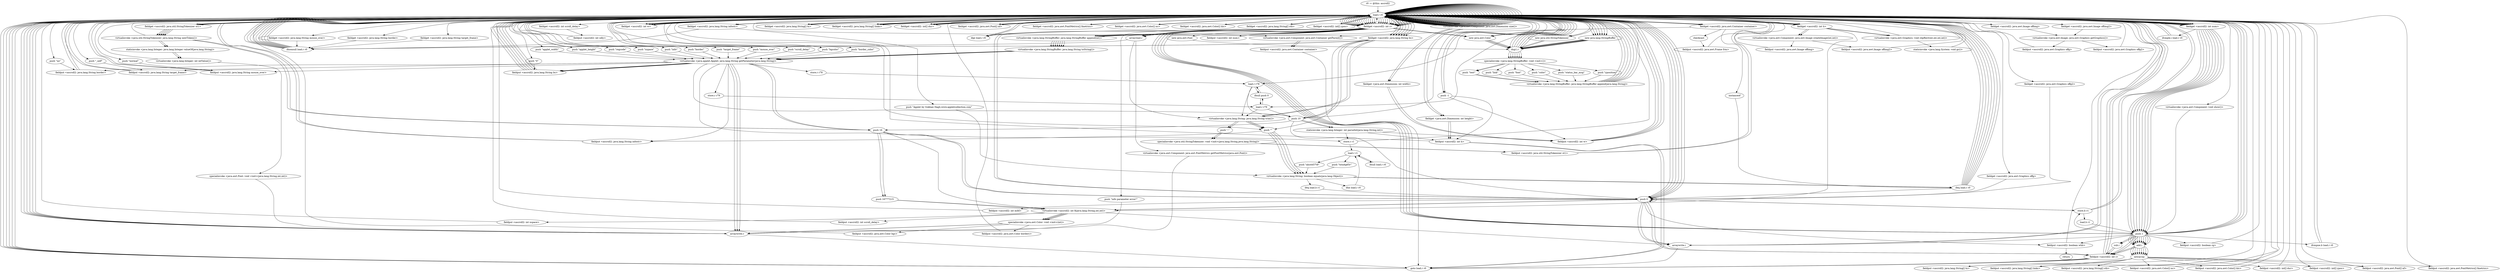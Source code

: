 digraph "" {
    "r0 := @this: ascroll2"
    "load.r r0"
    "r0 := @this: ascroll2"->"load.r r0";
    "push -1"
    "load.r r0"->"push -1";
    "fieldput <ascroll2: int w>"
    "push -1"->"fieldput <ascroll2: int w>";
    "fieldput <ascroll2: int w>"->"load.r r0";
    "load.r r0"->"push -1";
    "fieldput <ascroll2: int h>"
    "push -1"->"fieldput <ascroll2: int h>";
    "fieldput <ascroll2: int h>"->"load.r r0";
    "push 0"
    "load.r r0"->"push 0";
    "fieldput <ascroll2: boolean whb>"
    "push 0"->"fieldput <ascroll2: boolean whb>";
    "fieldput <ascroll2: boolean whb>"->"load.r r0";
    "load.r r0"->"push 0";
    "fieldput <ascroll2: int mdd>"
    "push 0"->"fieldput <ascroll2: int mdd>";
    "fieldput <ascroll2: int mdd>"->"load.r r0";
    "load.r r0"->"load.r r0";
    "push \"border\""
    "load.r r0"->"push \"border\"";
    "virtualinvoke <java.applet.Applet: java.lang.String getParameter(java.lang.String)>"
    "push \"border\""->"virtualinvoke <java.applet.Applet: java.lang.String getParameter(java.lang.String)>";
    "fieldput <ascroll2: java.lang.String border>"
    "virtualinvoke <java.applet.Applet: java.lang.String getParameter(java.lang.String)>"->"fieldput <ascroll2: java.lang.String border>";
    "fieldput <ascroll2: java.lang.String border>"->"load.r r0";
    "fieldget <ascroll2: java.lang.String border>"
    "load.r r0"->"fieldget <ascroll2: java.lang.String border>";
    "ifnonnull load.r r0"
    "fieldget <ascroll2: java.lang.String border>"->"ifnonnull load.r r0";
    "ifnonnull load.r r0"->"load.r r0";
    "push \"no\""
    "load.r r0"->"push \"no\"";
    "push \"no\""->"fieldput <ascroll2: java.lang.String border>";
    "fieldput <ascroll2: java.lang.String border>"->"load.r r0";
    "load.r r0"->"load.r r0";
    "push \"target_frame\""
    "load.r r0"->"push \"target_frame\"";
    "push \"target_frame\""->"virtualinvoke <java.applet.Applet: java.lang.String getParameter(java.lang.String)>";
    "fieldput <ascroll2: java.lang.String target_frame>"
    "virtualinvoke <java.applet.Applet: java.lang.String getParameter(java.lang.String)>"->"fieldput <ascroll2: java.lang.String target_frame>";
    "fieldput <ascroll2: java.lang.String target_frame>"->"load.r r0";
    "load.r r0"->"load.r r0";
    "push \"info\""
    "load.r r0"->"push \"info\"";
    "push \"info\""->"virtualinvoke <java.applet.Applet: java.lang.String getParameter(java.lang.String)>";
    "fieldput <ascroll2: java.lang.String infostr>"
    "virtualinvoke <java.applet.Applet: java.lang.String getParameter(java.lang.String)>"->"fieldput <ascroll2: java.lang.String infostr>";
    "fieldput <ascroll2: java.lang.String infostr>"->"load.r r0";
    "fieldget <ascroll2: java.lang.String infostr>"
    "load.r r0"->"fieldget <ascroll2: java.lang.String infostr>";
    "fieldget <ascroll2: java.lang.String infostr>"->"ifnonnull load.r r0";
    "ifnonnull load.r r0"->"load.r r0";
    "push \"\""
    "load.r r0"->"push \"\"";
    "push \"\""->"fieldput <ascroll2: java.lang.String infostr>";
    "fieldput <ascroll2: java.lang.String infostr>"->"load.r r0";
    "fieldget <ascroll2: java.lang.String target_frame>"
    "load.r r0"->"fieldget <ascroll2: java.lang.String target_frame>";
    "fieldget <ascroll2: java.lang.String target_frame>"->"ifnonnull load.r r0";
    "ifnonnull load.r r0"->"load.r r0";
    "push \"_self\""
    "load.r r0"->"push \"_self\"";
    "push \"_self\""->"fieldput <ascroll2: java.lang.String target_frame>";
    "fieldput <ascroll2: java.lang.String target_frame>"->"load.r r0";
    "load.r r0"->"load.r r0";
    "push \"mouse_over\""
    "load.r r0"->"push \"mouse_over\"";
    "push \"mouse_over\""->"virtualinvoke <java.applet.Applet: java.lang.String getParameter(java.lang.String)>";
    "fieldput <ascroll2: java.lang.String mouse_over>"
    "virtualinvoke <java.applet.Applet: java.lang.String getParameter(java.lang.String)>"->"fieldput <ascroll2: java.lang.String mouse_over>";
    "fieldput <ascroll2: java.lang.String mouse_over>"->"load.r r0";
    "fieldget <ascroll2: java.lang.String mouse_over>"
    "load.r r0"->"fieldget <ascroll2: java.lang.String mouse_over>";
    "fieldget <ascroll2: java.lang.String mouse_over>"->"ifnonnull load.r r0";
    "ifnonnull load.r r0"->"load.r r0";
    "push \"normal\""
    "load.r r0"->"push \"normal\"";
    "push \"normal\""->"fieldput <ascroll2: java.lang.String mouse_over>";
    "fieldput <ascroll2: java.lang.String mouse_over>"->"load.r r0";
    "load.r r0"->"load.r r0";
    "push \"xspace\""
    "load.r r0"->"push \"xspace\"";
    "push \"xspace\""->"virtualinvoke <java.applet.Applet: java.lang.String getParameter(java.lang.String)>";
    "fieldput <ascroll2: java.lang.String bs>"
    "virtualinvoke <java.applet.Applet: java.lang.String getParameter(java.lang.String)>"->"fieldput <ascroll2: java.lang.String bs>";
    "fieldput <ascroll2: java.lang.String bs>"->"load.r r0";
    "fieldget <ascroll2: java.lang.String bs>"
    "load.r r0"->"fieldget <ascroll2: java.lang.String bs>";
    "fieldget <ascroll2: java.lang.String bs>"->"ifnonnull load.r r0";
    "ifnonnull load.r r0"->"load.r r0";
    "push \"0\""
    "load.r r0"->"push \"0\"";
    "push \"0\""->"fieldput <ascroll2: java.lang.String bs>";
    "fieldput <ascroll2: java.lang.String bs>"->"load.r r0";
    "load.r r0"->"load.r r0";
    "load.r r0"->"load.r r0";
    "load.r r0"->"fieldget <ascroll2: java.lang.String bs>";
    "push 10"
    "fieldget <ascroll2: java.lang.String bs>"->"push 10";
    "push 10"->"push 0";
    "virtualinvoke <ascroll2: int fi(java.lang.String,int,int)>"
    "push 0"->"virtualinvoke <ascroll2: int fi(java.lang.String,int,int)>";
    "fieldput <ascroll2: int xspace>"
    "virtualinvoke <ascroll2: int fi(java.lang.String,int,int)>"->"fieldput <ascroll2: int xspace>";
    "fieldput <ascroll2: int xspace>"->"load.r r0";
    "load.r r0"->"load.r r0";
    "load.r r0"->"load.r r0";
    "push \"scroll_delay\""
    "load.r r0"->"push \"scroll_delay\"";
    "push \"scroll_delay\""->"virtualinvoke <java.applet.Applet: java.lang.String getParameter(java.lang.String)>";
    "virtualinvoke <java.applet.Applet: java.lang.String getParameter(java.lang.String)>"->"push 10";
    "push 16"
    "push 10"->"push 16";
    "push 16"->"virtualinvoke <ascroll2: int fi(java.lang.String,int,int)>";
    "fieldput <ascroll2: int scroll_delay>"
    "virtualinvoke <ascroll2: int fi(java.lang.String,int,int)>"->"fieldput <ascroll2: int scroll_delay>";
    "fieldput <ascroll2: int scroll_delay>"->"load.r r0";
    "load.r r0"->"load.r r0";
    "fieldget <ascroll2: int scroll_delay>"
    "load.r r0"->"fieldget <ascroll2: int scroll_delay>";
    "fieldput <ascroll2: int sdly>"
    "fieldget <ascroll2: int scroll_delay>"->"fieldput <ascroll2: int sdly>";
    "fieldput <ascroll2: int sdly>"->"load.r r0";
    "new java.awt.Color"
    "load.r r0"->"new java.awt.Color";
    "dup1.r"
    "new java.awt.Color"->"dup1.r";
    "dup1.r"->"load.r r0";
    "load.r r0"->"load.r r0";
    "push \"bgcolor\""
    "load.r r0"->"push \"bgcolor\"";
    "push \"bgcolor\""->"virtualinvoke <java.applet.Applet: java.lang.String getParameter(java.lang.String)>";
    "virtualinvoke <java.applet.Applet: java.lang.String getParameter(java.lang.String)>"->"push 16";
    "push 16"->"push 0";
    "push 0"->"virtualinvoke <ascroll2: int fi(java.lang.String,int,int)>";
    "specialinvoke <java.awt.Color: void <init>(int)>"
    "virtualinvoke <ascroll2: int fi(java.lang.String,int,int)>"->"specialinvoke <java.awt.Color: void <init>(int)>";
    "fieldput <ascroll2: java.awt.Color bgc>"
    "specialinvoke <java.awt.Color: void <init>(int)>"->"fieldput <ascroll2: java.awt.Color bgc>";
    "fieldput <ascroll2: java.awt.Color bgc>"->"load.r r0";
    "load.r r0"->"new java.awt.Color";
    "new java.awt.Color"->"dup1.r";
    "dup1.r"->"load.r r0";
    "load.r r0"->"load.r r0";
    "push \"border_color\""
    "load.r r0"->"push \"border_color\"";
    "push \"border_color\""->"virtualinvoke <java.applet.Applet: java.lang.String getParameter(java.lang.String)>";
    "virtualinvoke <java.applet.Applet: java.lang.String getParameter(java.lang.String)>"->"push 16";
    "push 16"->"push 0";
    "push 0"->"virtualinvoke <ascroll2: int fi(java.lang.String,int,int)>";
    "virtualinvoke <ascroll2: int fi(java.lang.String,int,int)>"->"specialinvoke <java.awt.Color: void <init>(int)>";
    "fieldput <ascroll2: java.awt.Color borderc>"
    "specialinvoke <java.awt.Color: void <init>(int)>"->"fieldput <ascroll2: java.awt.Color borderc>";
    "fieldput <ascroll2: java.awt.Color borderc>"->"load.r r0";
    "push \"regcode\""
    "load.r r0"->"push \"regcode\"";
    "push \"regcode\""->"virtualinvoke <java.applet.Applet: java.lang.String getParameter(java.lang.String)>";
    "store.r r1"
    "virtualinvoke <java.applet.Applet: java.lang.String getParameter(java.lang.String)>"->"store.r r1";
    "load.r r1"
    "store.r r1"->"load.r r1";
    "ifnull load.r r0"
    "load.r r1"->"ifnull load.r r0";
    "ifnull load.r r0"->"load.r r1";
    "push \"ahs4457t8\""
    "load.r r1"->"push \"ahs4457t8\"";
    "virtualinvoke <java.lang.String: boolean equals(java.lang.Object)>"
    "push \"ahs4457t8\""->"virtualinvoke <java.lang.String: boolean equals(java.lang.Object)>";
    "ifne load.r r0"
    "virtualinvoke <java.lang.String: boolean equals(java.lang.Object)>"->"ifne load.r r0";
    "ifne load.r r0"->"load.r r1";
    "push \"txta4g65r\""
    "load.r r1"->"push \"txta4g65r\"";
    "push \"txta4g65r\""->"virtualinvoke <java.lang.String: boolean equals(java.lang.Object)>";
    "ifeq load.r r0"
    "virtualinvoke <java.lang.String: boolean equals(java.lang.Object)>"->"ifeq load.r r0";
    "ifeq load.r r0"->"load.r r0";
    "push 1"
    "load.r r0"->"push 1";
    "fieldput <ascroll2: boolean rg>"
    "push 1"->"fieldput <ascroll2: boolean rg>";
    "fieldput <ascroll2: boolean rg>"->"load.r r0";
    "load.r r0"->"push 1";
    "fieldput <ascroll2: int i>"
    "push 1"->"fieldput <ascroll2: int i>";
    "fieldput <ascroll2: int i>"->"load.r r0";
    "load.r r0"->"load.r r0";
    "new java.lang.StringBuffer"
    "load.r r0"->"new java.lang.StringBuffer";
    "new java.lang.StringBuffer"->"dup1.r";
    "specialinvoke <java.lang.StringBuffer: void <init>()>"
    "dup1.r"->"specialinvoke <java.lang.StringBuffer: void <init>()>";
    "push \"text\""
    "specialinvoke <java.lang.StringBuffer: void <init>()>"->"push \"text\"";
    "virtualinvoke <java.lang.StringBuffer: java.lang.StringBuffer append(java.lang.String)>"
    "push \"text\""->"virtualinvoke <java.lang.StringBuffer: java.lang.StringBuffer append(java.lang.String)>";
    "virtualinvoke <java.lang.StringBuffer: java.lang.StringBuffer append(java.lang.String)>"->"load.r r0";
    "fieldget <ascroll2: int i>"
    "load.r r0"->"fieldget <ascroll2: int i>";
    "virtualinvoke <java.lang.StringBuffer: java.lang.StringBuffer append(int)>"
    "fieldget <ascroll2: int i>"->"virtualinvoke <java.lang.StringBuffer: java.lang.StringBuffer append(int)>";
    "virtualinvoke <java.lang.StringBuffer: java.lang.String toString()>"
    "virtualinvoke <java.lang.StringBuffer: java.lang.StringBuffer append(int)>"->"virtualinvoke <java.lang.StringBuffer: java.lang.String toString()>";
    "virtualinvoke <java.lang.StringBuffer: java.lang.String toString()>"->"virtualinvoke <java.applet.Applet: java.lang.String getParameter(java.lang.String)>";
    "virtualinvoke <java.applet.Applet: java.lang.String getParameter(java.lang.String)>"->"fieldput <ascroll2: java.lang.String bs>";
    "fieldput <ascroll2: java.lang.String bs>"->"load.r r0";
    "load.r r0"->"fieldget <ascroll2: java.lang.String bs>";
    "fieldget <ascroll2: java.lang.String bs>"->"ifnonnull load.r r0";
    "ifnonnull load.r r0"->"load.r r0";
    "load.r r0"->"load.r r0";
    "load.r r0"->"fieldget <ascroll2: int i>";
    "fieldget <ascroll2: int i>"->"push 1";
    "sub.i"
    "push 1"->"sub.i";
    "sub.i"->"fieldput <ascroll2: int i>";
    "fieldput <ascroll2: int i>"->"load.r r0";
    "load.r r0"->"fieldget <ascroll2: int i>";
    "ifge load.r r0"
    "fieldget <ascroll2: int i>"->"ifge load.r r0";
    "ifge load.r r0"->"load.r r0";
    "load.r r0"->"push 0";
    "push 0"->"fieldput <ascroll2: int i>";
    "goto load.r r0"
    "fieldput <ascroll2: int i>"->"goto load.r r0";
    "goto load.r r0"->"load.r r0";
    "load.r r0"->"load.r r0";
    "load.r r0"->"fieldget <ascroll2: int i>";
    "fieldput <ascroll2: int num>"
    "fieldget <ascroll2: int i>"->"fieldput <ascroll2: int num>";
    "fieldput <ascroll2: int num>"->"load.r r0";
    "load.r r0"->"load.r r0";
    "fieldget <ascroll2: int num>"
    "load.r r0"->"fieldget <ascroll2: int num>";
    "fieldget <ascroll2: int num>"->"push 1";
    "add.i"
    "push 1"->"add.i";
    "newarray"
    "add.i"->"newarray";
    "fieldput <ascroll2: java.lang.String[] tx>"
    "newarray"->"fieldput <ascroll2: java.lang.String[] tx>";
    "fieldput <ascroll2: java.lang.String[] tx>"->"load.r r0";
    "load.r r0"->"load.r r0";
    "load.r r0"->"fieldget <ascroll2: int num>";
    "fieldget <ascroll2: int num>"->"push 1";
    "push 1"->"add.i";
    "add.i"->"newarray";
    "fieldput <ascroll2: java.lang.String[] links>"
    "newarray"->"fieldput <ascroll2: java.lang.String[] links>";
    "fieldput <ascroll2: java.lang.String[] links>"->"load.r r0";
    "load.r r0"->"load.r r0";
    "load.r r0"->"fieldget <ascroll2: int num>";
    "fieldget <ascroll2: int num>"->"push 1";
    "push 1"->"add.i";
    "add.i"->"newarray";
    "fieldput <ascroll2: java.lang.String[] stb>"
    "newarray"->"fieldput <ascroll2: java.lang.String[] stb>";
    "fieldput <ascroll2: java.lang.String[] stb>"->"load.r r0";
    "load.r r0"->"load.r r0";
    "load.r r0"->"fieldget <ascroll2: int num>";
    "fieldget <ascroll2: int num>"->"push 1";
    "push 1"->"add.i";
    "add.i"->"newarray";
    "fieldput <ascroll2: java.awt.Color[] nc>"
    "newarray"->"fieldput <ascroll2: java.awt.Color[] nc>";
    "fieldput <ascroll2: java.awt.Color[] nc>"->"load.r r0";
    "load.r r0"->"load.r r0";
    "load.r r0"->"fieldget <ascroll2: int num>";
    "fieldget <ascroll2: int num>"->"push 1";
    "push 1"->"add.i";
    "add.i"->"newarray";
    "fieldput <ascroll2: java.awt.Color[] hlc>"
    "newarray"->"fieldput <ascroll2: java.awt.Color[] hlc>";
    "fieldput <ascroll2: java.awt.Color[] hlc>"->"load.r r0";
    "load.r r0"->"load.r r0";
    "load.r r0"->"fieldget <ascroll2: int num>";
    "fieldget <ascroll2: int num>"->"push 1";
    "push 1"->"add.i";
    "add.i"->"newarray";
    "fieldput <ascroll2: int[] dur>"
    "newarray"->"fieldput <ascroll2: int[] dur>";
    "fieldput <ascroll2: int[] dur>"->"load.r r0";
    "load.r r0"->"load.r r0";
    "load.r r0"->"fieldget <ascroll2: int num>";
    "fieldget <ascroll2: int num>"->"push 1";
    "push 1"->"add.i";
    "add.i"->"newarray";
    "fieldput <ascroll2: int[] ypos>"
    "newarray"->"fieldput <ascroll2: int[] ypos>";
    "fieldput <ascroll2: int[] ypos>"->"load.r r0";
    "load.r r0"->"load.r r0";
    "load.r r0"->"fieldget <ascroll2: int num>";
    "fieldget <ascroll2: int num>"->"push 1";
    "push 1"->"add.i";
    "add.i"->"newarray";
    "fieldput <ascroll2: java.awt.Font[] nf>"
    "newarray"->"fieldput <ascroll2: java.awt.Font[] nf>";
    "fieldput <ascroll2: java.awt.Font[] nf>"->"load.r r0";
    "load.r r0"->"load.r r0";
    "load.r r0"->"fieldget <ascroll2: int num>";
    "fieldget <ascroll2: int num>"->"push 1";
    "push 1"->"add.i";
    "add.i"->"newarray";
    "fieldput <ascroll2: java.awt.FontMetrics[] fmetrics>"
    "newarray"->"fieldput <ascroll2: java.awt.FontMetrics[] fmetrics>";
    "fieldput <ascroll2: java.awt.FontMetrics[] fmetrics>"->"load.r r0";
    "virtualinvoke <java.awt.Component: void show()>"
    "load.r r0"->"virtualinvoke <java.awt.Component: void show()>";
    "virtualinvoke <java.awt.Component: void show()>"->"push 1";
    "store.b r1"
    "push 1"->"store.b r1";
    "store.b r1"->"load.r r0";
    "push \"applet_width\""
    "load.r r0"->"push \"applet_width\"";
    "push \"applet_width\""->"virtualinvoke <java.applet.Applet: java.lang.String getParameter(java.lang.String)>";
    "store.r r78"
    "virtualinvoke <java.applet.Applet: java.lang.String getParameter(java.lang.String)>"->"store.r r78";
    "load.r r78"
    "store.r r78"->"load.r r78";
    "ifnull push 0"
    "load.r r78"->"ifnull push 0";
    "ifnull push 0"->"load.r r78";
    "virtualinvoke <java.lang.String: java.lang.String trim()>"
    "load.r r78"->"virtualinvoke <java.lang.String: java.lang.String trim()>";
    "virtualinvoke <java.lang.String: java.lang.String trim()>"->"push \"\"";
    "push \"\""->"virtualinvoke <java.lang.String: boolean equals(java.lang.Object)>";
    "virtualinvoke <java.lang.String: boolean equals(java.lang.Object)>"->"ifeq load.r r0";
    "ifeq load.r r0"->"push 0";
    "push 0"->"store.b r1";
    "store.b r1"->"load.r r0";
    "push \"applet_height\""
    "load.r r0"->"push \"applet_height\"";
    "push \"applet_height\""->"virtualinvoke <java.applet.Applet: java.lang.String getParameter(java.lang.String)>";
    "store.r r79"
    "virtualinvoke <java.applet.Applet: java.lang.String getParameter(java.lang.String)>"->"store.r r79";
    "load.r r79"
    "store.r r79"->"load.r r79";
    "load.r r79"->"ifnull push 0";
    "ifnull push 0"->"load.r r79";
    "load.r r79"->"virtualinvoke <java.lang.String: java.lang.String trim()>";
    "virtualinvoke <java.lang.String: java.lang.String trim()>"->"push \"\"";
    "push \"\""->"virtualinvoke <java.lang.String: boolean equals(java.lang.Object)>";
    "ifeq load.b r1"
    "virtualinvoke <java.lang.String: boolean equals(java.lang.Object)>"->"ifeq load.b r1";
    "ifeq load.b r1"->"push 0";
    "push 0"->"store.b r1";
    "load.b r1"
    "store.b r1"->"load.b r1";
    "load.b r1"->"push 1";
    "ifcmpne.b load.r r0"
    "push 1"->"ifcmpne.b load.r r0";
    "ifcmpne.b load.r r0"->"load.r r0";
    "load.r r0"->"load.r r78";
    "load.r r78"->"push 10";
    "staticinvoke <java.lang.Integer: int parseInt(java.lang.String,int)>"
    "push 10"->"staticinvoke <java.lang.Integer: int parseInt(java.lang.String,int)>";
    "staticinvoke <java.lang.Integer: int parseInt(java.lang.String,int)>"->"fieldput <ascroll2: int w>";
    "fieldput <ascroll2: int w>"->"load.r r0";
    "load.r r0"->"load.r r79";
    "load.r r79"->"push 10";
    "push 10"->"staticinvoke <java.lang.Integer: int parseInt(java.lang.String,int)>";
    "staticinvoke <java.lang.Integer: int parseInt(java.lang.String,int)>"->"fieldput <ascroll2: int h>";
    "fieldput <ascroll2: int h>"->"goto load.r r0";
    "goto load.r r0"->"load.r r0";
    "load.r r0"->"load.r r0";
    "virtualinvoke <java.awt.Component: java.awt.Container getParent()>"
    "load.r r0"->"virtualinvoke <java.awt.Component: java.awt.Container getParent()>";
    "fieldput <ascroll2: java.awt.Container container>"
    "virtualinvoke <java.awt.Component: java.awt.Container getParent()>"->"fieldput <ascroll2: java.awt.Container container>";
    "fieldput <ascroll2: java.awt.Container container>"->"goto load.r r0";
    "goto load.r r0"->"load.r r0";
    "fieldget <ascroll2: java.awt.Container container>"
    "load.r r0"->"fieldget <ascroll2: java.awt.Container container>";
    "instanceof"
    "fieldget <ascroll2: java.awt.Container container>"->"instanceof";
    "instanceof"->"ifeq load.r r0";
    "ifeq load.r r0"->"load.r r0";
    "load.r r0"->"load.r r0";
    "load.r r0"->"fieldget <ascroll2: java.awt.Container container>";
    "checkcast"
    "fieldget <ascroll2: java.awt.Container container>"->"checkcast";
    "fieldput <ascroll2: java.awt.Frame frm>"
    "checkcast"->"fieldput <ascroll2: java.awt.Frame frm>";
    "fieldput <ascroll2: java.awt.Frame frm>"->"load.r r0";
    "load.r r0"->"push 1";
    "push 1"->"fieldput <ascroll2: int i>";
    "fieldput <ascroll2: int i>"->"goto load.r r0";
    "goto load.r r0"->"load.r r0";
    "load.r r0"->"fieldget <ascroll2: int i>";
    "fieldget <ascroll2: int i>"->"load.r r0";
    "load.r r0"->"fieldget <ascroll2: int num>";
    "ifcmple.i load.r r0"
    "fieldget <ascroll2: int num>"->"ifcmple.i load.r r0";
    "ifcmple.i load.r r0"->"load.r r0";
    "load.r r0"->"load.r r0";
    "load.r r0"->"load.r r0";
    "fieldget <ascroll2: int w>"
    "load.r r0"->"fieldget <ascroll2: int w>";
    "fieldget <ascroll2: int w>"->"load.r r0";
    "fieldget <ascroll2: int h>"
    "load.r r0"->"fieldget <ascroll2: int h>";
    "virtualinvoke <java.awt.Component: java.awt.Image createImage(int,int)>"
    "fieldget <ascroll2: int h>"->"virtualinvoke <java.awt.Component: java.awt.Image createImage(int,int)>";
    "fieldput <ascroll2: java.awt.Image offimg>"
    "virtualinvoke <java.awt.Component: java.awt.Image createImage(int,int)>"->"fieldput <ascroll2: java.awt.Image offimg>";
    "fieldput <ascroll2: java.awt.Image offimg>"->"load.r r0";
    "load.r r0"->"load.r r0";
    "fieldget <ascroll2: java.awt.Image offimg>"
    "load.r r0"->"fieldget <ascroll2: java.awt.Image offimg>";
    "virtualinvoke <java.awt.Image: java.awt.Graphics getGraphics()>"
    "fieldget <ascroll2: java.awt.Image offimg>"->"virtualinvoke <java.awt.Image: java.awt.Graphics getGraphics()>";
    "fieldput <ascroll2: java.awt.Graphics offg>"
    "virtualinvoke <java.awt.Image: java.awt.Graphics getGraphics()>"->"fieldput <ascroll2: java.awt.Graphics offg>";
    "fieldput <ascroll2: java.awt.Graphics offg>"->"load.r r0";
    "fieldget <ascroll2: java.awt.Graphics offg>"
    "load.r r0"->"fieldget <ascroll2: java.awt.Graphics offg>";
    "fieldget <ascroll2: java.awt.Graphics offg>"->"push 0";
    "push 0"->"push 0";
    "push 0"->"load.r r0";
    "load.r r0"->"fieldget <ascroll2: int w>";
    "fieldget <ascroll2: int w>"->"load.r r0";
    "load.r r0"->"fieldget <ascroll2: int h>";
    "virtualinvoke <java.awt.Graphics: void clipRect(int,int,int,int)>"
    "fieldget <ascroll2: int h>"->"virtualinvoke <java.awt.Graphics: void clipRect(int,int,int,int)>";
    "virtualinvoke <java.awt.Graphics: void clipRect(int,int,int,int)>"->"load.r r0";
    "load.r r0"->"load.r r0";
    "load.r r0"->"load.r r0";
    "load.r r0"->"fieldget <ascroll2: int w>";
    "fieldget <ascroll2: int w>"->"load.r r0";
    "load.r r0"->"fieldget <ascroll2: int h>";
    "fieldget <ascroll2: int h>"->"virtualinvoke <java.awt.Component: java.awt.Image createImage(int,int)>";
    "fieldput <ascroll2: java.awt.Image offimg2>"
    "virtualinvoke <java.awt.Component: java.awt.Image createImage(int,int)>"->"fieldput <ascroll2: java.awt.Image offimg2>";
    "fieldput <ascroll2: java.awt.Image offimg2>"->"load.r r0";
    "load.r r0"->"load.r r0";
    "fieldget <ascroll2: java.awt.Image offimg2>"
    "load.r r0"->"fieldget <ascroll2: java.awt.Image offimg2>";
    "fieldget <ascroll2: java.awt.Image offimg2>"->"virtualinvoke <java.awt.Image: java.awt.Graphics getGraphics()>";
    "fieldput <ascroll2: java.awt.Graphics offg2>"
    "virtualinvoke <java.awt.Image: java.awt.Graphics getGraphics()>"->"fieldput <ascroll2: java.awt.Graphics offg2>";
    "fieldput <ascroll2: java.awt.Graphics offg2>"->"load.r r0";
    "fieldget <ascroll2: java.awt.Graphics offg2>"
    "load.r r0"->"fieldget <ascroll2: java.awt.Graphics offg2>";
    "fieldget <ascroll2: java.awt.Graphics offg2>"->"push 0";
    "push 0"->"push 0";
    "push 0"->"load.r r0";
    "load.r r0"->"fieldget <ascroll2: int w>";
    "fieldget <ascroll2: int w>"->"load.r r0";
    "load.r r0"->"fieldget <ascroll2: int h>";
    "fieldget <ascroll2: int h>"->"virtualinvoke <java.awt.Graphics: void clipRect(int,int,int,int)>";
    "staticinvoke <java.lang.System: void gc()>"
    "virtualinvoke <java.awt.Graphics: void clipRect(int,int,int,int)>"->"staticinvoke <java.lang.System: void gc()>";
    "staticinvoke <java.lang.System: void gc()>"->"load.r r0";
    "load.r r0"->"push 1";
    "push 1"->"fieldput <ascroll2: boolean whb>";
    "return"
    "fieldput <ascroll2: boolean whb>"->"return";
    "ifcmple.i load.r r0"->"load.r r0";
    "load.r r0"->"fieldget <ascroll2: java.lang.String infostr>";
    "push \"Applet by Gokhan Dagli,www.appletcollection.com\""
    "fieldget <ascroll2: java.lang.String infostr>"->"push \"Applet by Gokhan Dagli,www.appletcollection.com\"";
    "push \"Applet by Gokhan Dagli,www.appletcollection.com\""->"virtualinvoke <java.lang.String: boolean equals(java.lang.Object)>";
    "virtualinvoke <java.lang.String: boolean equals(java.lang.Object)>"->"ifeq load.r r0";
    "ifeq load.r r0"->"load.r r0";
    "fieldget <ascroll2: java.lang.String[] tx>"
    "load.r r0"->"fieldget <ascroll2: java.lang.String[] tx>";
    "fieldget <ascroll2: java.lang.String[] tx>"->"load.r r0";
    "load.r r0"->"fieldget <ascroll2: int i>";
    "fieldget <ascroll2: int i>"->"load.r r0";
    "load.r r0"->"new java.lang.StringBuffer";
    "new java.lang.StringBuffer"->"dup1.r";
    "dup1.r"->"specialinvoke <java.lang.StringBuffer: void <init>()>";
    "specialinvoke <java.lang.StringBuffer: void <init>()>"->"push \"text\"";
    "push \"text\""->"virtualinvoke <java.lang.StringBuffer: java.lang.StringBuffer append(java.lang.String)>";
    "virtualinvoke <java.lang.StringBuffer: java.lang.StringBuffer append(java.lang.String)>"->"load.r r0";
    "load.r r0"->"fieldget <ascroll2: int i>";
    "fieldget <ascroll2: int i>"->"virtualinvoke <java.lang.StringBuffer: java.lang.StringBuffer append(int)>";
    "virtualinvoke <java.lang.StringBuffer: java.lang.StringBuffer append(int)>"->"virtualinvoke <java.lang.StringBuffer: java.lang.String toString()>";
    "virtualinvoke <java.lang.StringBuffer: java.lang.String toString()>"->"virtualinvoke <java.applet.Applet: java.lang.String getParameter(java.lang.String)>";
    "arraywrite.r"
    "virtualinvoke <java.applet.Applet: java.lang.String getParameter(java.lang.String)>"->"arraywrite.r";
    "arraywrite.r"->"goto load.r r0";
    "goto load.r r0"->"load.r r0";
    "fieldget <ascroll2: java.lang.String[] links>"
    "load.r r0"->"fieldget <ascroll2: java.lang.String[] links>";
    "fieldget <ascroll2: java.lang.String[] links>"->"load.r r0";
    "load.r r0"->"fieldget <ascroll2: int i>";
    "fieldget <ascroll2: int i>"->"load.r r0";
    "load.r r0"->"new java.lang.StringBuffer";
    "new java.lang.StringBuffer"->"dup1.r";
    "dup1.r"->"specialinvoke <java.lang.StringBuffer: void <init>()>";
    "push \"link\""
    "specialinvoke <java.lang.StringBuffer: void <init>()>"->"push \"link\"";
    "push \"link\""->"virtualinvoke <java.lang.StringBuffer: java.lang.StringBuffer append(java.lang.String)>";
    "virtualinvoke <java.lang.StringBuffer: java.lang.StringBuffer append(java.lang.String)>"->"load.r r0";
    "load.r r0"->"fieldget <ascroll2: int i>";
    "fieldget <ascroll2: int i>"->"virtualinvoke <java.lang.StringBuffer: java.lang.StringBuffer append(int)>";
    "virtualinvoke <java.lang.StringBuffer: java.lang.StringBuffer append(int)>"->"virtualinvoke <java.lang.StringBuffer: java.lang.String toString()>";
    "virtualinvoke <java.lang.StringBuffer: java.lang.String toString()>"->"virtualinvoke <java.applet.Applet: java.lang.String getParameter(java.lang.String)>";
    "virtualinvoke <java.applet.Applet: java.lang.String getParameter(java.lang.String)>"->"arraywrite.r";
    "arraywrite.r"->"load.r r0";
    "load.r r0"->"fieldget <ascroll2: java.lang.String[] links>";
    "fieldget <ascroll2: java.lang.String[] links>"->"load.r r0";
    "load.r r0"->"fieldget <ascroll2: int i>";
    "arrayread.r"
    "fieldget <ascroll2: int i>"->"arrayread.r";
    "arrayread.r"->"ifnonnull load.r r0";
    "ifnonnull load.r r0"->"load.r r0";
    "fieldget <ascroll2: int[] dur>"
    "load.r r0"->"fieldget <ascroll2: int[] dur>";
    "fieldget <ascroll2: int[] dur>"->"load.r r0";
    "load.r r0"->"fieldget <ascroll2: int i>";
    "fieldget <ascroll2: int i>"->"push 0";
    "arraywrite.i"
    "push 0"->"arraywrite.i";
    "arraywrite.i"->"goto load.r r0";
    "goto load.r r0"->"load.r r0";
    "load.r r0"->"load.r r0";
    "load.r r0"->"new java.lang.StringBuffer";
    "new java.lang.StringBuffer"->"dup1.r";
    "dup1.r"->"specialinvoke <java.lang.StringBuffer: void <init>()>";
    "push \"font\""
    "specialinvoke <java.lang.StringBuffer: void <init>()>"->"push \"font\"";
    "push \"font\""->"virtualinvoke <java.lang.StringBuffer: java.lang.StringBuffer append(java.lang.String)>";
    "virtualinvoke <java.lang.StringBuffer: java.lang.StringBuffer append(java.lang.String)>"->"load.r r0";
    "load.r r0"->"fieldget <ascroll2: int i>";
    "fieldget <ascroll2: int i>"->"virtualinvoke <java.lang.StringBuffer: java.lang.StringBuffer append(int)>";
    "virtualinvoke <java.lang.StringBuffer: java.lang.StringBuffer append(int)>"->"virtualinvoke <java.lang.StringBuffer: java.lang.String toString()>";
    "virtualinvoke <java.lang.StringBuffer: java.lang.String toString()>"->"virtualinvoke <java.applet.Applet: java.lang.String getParameter(java.lang.String)>";
    "virtualinvoke <java.applet.Applet: java.lang.String getParameter(java.lang.String)>"->"fieldput <ascroll2: java.lang.String bs>";
    "fieldput <ascroll2: java.lang.String bs>"->"load.r r0";
    "new java.util.StringTokenizer"
    "load.r r0"->"new java.util.StringTokenizer";
    "new java.util.StringTokenizer"->"dup1.r";
    "dup1.r"->"load.r r0";
    "load.r r0"->"fieldget <ascroll2: java.lang.String bs>";
    "fieldget <ascroll2: java.lang.String bs>"->"virtualinvoke <java.lang.String: java.lang.String trim()>";
    "push \",\""
    "virtualinvoke <java.lang.String: java.lang.String trim()>"->"push \",\"";
    "specialinvoke <java.util.StringTokenizer: void <init>(java.lang.String,java.lang.String)>"
    "push \",\""->"specialinvoke <java.util.StringTokenizer: void <init>(java.lang.String,java.lang.String)>";
    "fieldput <ascroll2: java.util.StringTokenizer st1>"
    "specialinvoke <java.util.StringTokenizer: void <init>(java.lang.String,java.lang.String)>"->"fieldput <ascroll2: java.util.StringTokenizer st1>";
    "fieldput <ascroll2: java.util.StringTokenizer st1>"->"load.r r0";
    "fieldget <ascroll2: java.awt.Font[] nf>"
    "load.r r0"->"fieldget <ascroll2: java.awt.Font[] nf>";
    "fieldget <ascroll2: java.awt.Font[] nf>"->"load.r r0";
    "load.r r0"->"fieldget <ascroll2: int i>";
    "new java.awt.Font"
    "fieldget <ascroll2: int i>"->"new java.awt.Font";
    "new java.awt.Font"->"dup1.r";
    "dup1.r"->"load.r r0";
    "fieldget <ascroll2: java.util.StringTokenizer st1>"
    "load.r r0"->"fieldget <ascroll2: java.util.StringTokenizer st1>";
    "virtualinvoke <java.util.StringTokenizer: java.lang.String nextToken()>"
    "fieldget <ascroll2: java.util.StringTokenizer st1>"->"virtualinvoke <java.util.StringTokenizer: java.lang.String nextToken()>";
    "virtualinvoke <java.util.StringTokenizer: java.lang.String nextToken()>"->"load.r r0";
    "load.r r0"->"fieldget <ascroll2: java.util.StringTokenizer st1>";
    "fieldget <ascroll2: java.util.StringTokenizer st1>"->"virtualinvoke <java.util.StringTokenizer: java.lang.String nextToken()>";
    "staticinvoke <java.lang.Integer: java.lang.Integer valueOf(java.lang.String)>"
    "virtualinvoke <java.util.StringTokenizer: java.lang.String nextToken()>"->"staticinvoke <java.lang.Integer: java.lang.Integer valueOf(java.lang.String)>";
    "virtualinvoke <java.lang.Integer: int intValue()>"
    "staticinvoke <java.lang.Integer: java.lang.Integer valueOf(java.lang.String)>"->"virtualinvoke <java.lang.Integer: int intValue()>";
    "virtualinvoke <java.lang.Integer: int intValue()>"->"load.r r0";
    "load.r r0"->"fieldget <ascroll2: java.util.StringTokenizer st1>";
    "fieldget <ascroll2: java.util.StringTokenizer st1>"->"virtualinvoke <java.util.StringTokenizer: java.lang.String nextToken()>";
    "virtualinvoke <java.util.StringTokenizer: java.lang.String nextToken()>"->"staticinvoke <java.lang.Integer: java.lang.Integer valueOf(java.lang.String)>";
    "staticinvoke <java.lang.Integer: java.lang.Integer valueOf(java.lang.String)>"->"virtualinvoke <java.lang.Integer: int intValue()>";
    "specialinvoke <java.awt.Font: void <init>(java.lang.String,int,int)>"
    "virtualinvoke <java.lang.Integer: int intValue()>"->"specialinvoke <java.awt.Font: void <init>(java.lang.String,int,int)>";
    "specialinvoke <java.awt.Font: void <init>(java.lang.String,int,int)>"->"arraywrite.r";
    "arraywrite.r"->"load.r r0";
    "fieldget <ascroll2: java.awt.FontMetrics[] fmetrics>"
    "load.r r0"->"fieldget <ascroll2: java.awt.FontMetrics[] fmetrics>";
    "fieldget <ascroll2: java.awt.FontMetrics[] fmetrics>"->"load.r r0";
    "load.r r0"->"fieldget <ascroll2: int i>";
    "fieldget <ascroll2: int i>"->"load.r r0";
    "load.r r0"->"load.r r0";
    "load.r r0"->"fieldget <ascroll2: java.awt.Font[] nf>";
    "fieldget <ascroll2: java.awt.Font[] nf>"->"load.r r0";
    "load.r r0"->"fieldget <ascroll2: int i>";
    "fieldget <ascroll2: int i>"->"arrayread.r";
    "virtualinvoke <java.awt.Component: java.awt.FontMetrics getFontMetrics(java.awt.Font)>"
    "arrayread.r"->"virtualinvoke <java.awt.Component: java.awt.FontMetrics getFontMetrics(java.awt.Font)>";
    "virtualinvoke <java.awt.Component: java.awt.FontMetrics getFontMetrics(java.awt.Font)>"->"arraywrite.r";
    "arraywrite.r"->"load.r r0";
    "load.r r0"->"load.r r0";
    "load.r r0"->"new java.lang.StringBuffer";
    "new java.lang.StringBuffer"->"dup1.r";
    "dup1.r"->"specialinvoke <java.lang.StringBuffer: void <init>()>";
    "push \"color\""
    "specialinvoke <java.lang.StringBuffer: void <init>()>"->"push \"color\"";
    "push \"color\""->"virtualinvoke <java.lang.StringBuffer: java.lang.StringBuffer append(java.lang.String)>";
    "virtualinvoke <java.lang.StringBuffer: java.lang.StringBuffer append(java.lang.String)>"->"load.r r0";
    "load.r r0"->"fieldget <ascroll2: int i>";
    "fieldget <ascroll2: int i>"->"virtualinvoke <java.lang.StringBuffer: java.lang.StringBuffer append(int)>";
    "virtualinvoke <java.lang.StringBuffer: java.lang.StringBuffer append(int)>"->"virtualinvoke <java.lang.StringBuffer: java.lang.String toString()>";
    "virtualinvoke <java.lang.StringBuffer: java.lang.String toString()>"->"virtualinvoke <java.applet.Applet: java.lang.String getParameter(java.lang.String)>";
    "virtualinvoke <java.applet.Applet: java.lang.String getParameter(java.lang.String)>"->"fieldput <ascroll2: java.lang.String bs>";
    "fieldput <ascroll2: java.lang.String bs>"->"load.r r0";
    "load.r r0"->"new java.util.StringTokenizer";
    "new java.util.StringTokenizer"->"dup1.r";
    "dup1.r"->"load.r r0";
    "load.r r0"->"fieldget <ascroll2: java.lang.String bs>";
    "fieldget <ascroll2: java.lang.String bs>"->"virtualinvoke <java.lang.String: java.lang.String trim()>";
    "virtualinvoke <java.lang.String: java.lang.String trim()>"->"push \",\"";
    "push \",\""->"specialinvoke <java.util.StringTokenizer: void <init>(java.lang.String,java.lang.String)>";
    "specialinvoke <java.util.StringTokenizer: void <init>(java.lang.String,java.lang.String)>"->"fieldput <ascroll2: java.util.StringTokenizer st1>";
    "fieldput <ascroll2: java.util.StringTokenizer st1>"->"load.r r0";
    "fieldget <ascroll2: java.awt.Color[] nc>"
    "load.r r0"->"fieldget <ascroll2: java.awt.Color[] nc>";
    "fieldget <ascroll2: java.awt.Color[] nc>"->"load.r r0";
    "load.r r0"->"fieldget <ascroll2: int i>";
    "fieldget <ascroll2: int i>"->"new java.awt.Color";
    "new java.awt.Color"->"dup1.r";
    "dup1.r"->"load.r r0";
    "load.r r0"->"load.r r0";
    "load.r r0"->"fieldget <ascroll2: java.util.StringTokenizer st1>";
    "fieldget <ascroll2: java.util.StringTokenizer st1>"->"virtualinvoke <java.util.StringTokenizer: java.lang.String nextToken()>";
    "virtualinvoke <java.util.StringTokenizer: java.lang.String nextToken()>"->"push 16";
    "push 16777215"
    "push 16"->"push 16777215";
    "push 16777215"->"virtualinvoke <ascroll2: int fi(java.lang.String,int,int)>";
    "virtualinvoke <ascroll2: int fi(java.lang.String,int,int)>"->"specialinvoke <java.awt.Color: void <init>(int)>";
    "specialinvoke <java.awt.Color: void <init>(int)>"->"arraywrite.r";
    "arraywrite.r"->"load.r r0";
    "fieldget <ascroll2: java.awt.Color[] hlc>"
    "load.r r0"->"fieldget <ascroll2: java.awt.Color[] hlc>";
    "fieldget <ascroll2: java.awt.Color[] hlc>"->"load.r r0";
    "load.r r0"->"fieldget <ascroll2: int i>";
    "fieldget <ascroll2: int i>"->"new java.awt.Color";
    "new java.awt.Color"->"dup1.r";
    "dup1.r"->"load.r r0";
    "load.r r0"->"load.r r0";
    "load.r r0"->"fieldget <ascroll2: java.util.StringTokenizer st1>";
    "fieldget <ascroll2: java.util.StringTokenizer st1>"->"virtualinvoke <java.util.StringTokenizer: java.lang.String nextToken()>";
    "virtualinvoke <java.util.StringTokenizer: java.lang.String nextToken()>"->"push 16";
    "push 16"->"push 16777215";
    "push 16777215"->"virtualinvoke <ascroll2: int fi(java.lang.String,int,int)>";
    "virtualinvoke <ascroll2: int fi(java.lang.String,int,int)>"->"specialinvoke <java.awt.Color: void <init>(int)>";
    "specialinvoke <java.awt.Color: void <init>(int)>"->"arraywrite.r";
    "arraywrite.r"->"load.r r0";
    "fieldget <ascroll2: java.lang.String[] stb>"
    "load.r r0"->"fieldget <ascroll2: java.lang.String[] stb>";
    "fieldget <ascroll2: java.lang.String[] stb>"->"load.r r0";
    "load.r r0"->"fieldget <ascroll2: int i>";
    "fieldget <ascroll2: int i>"->"load.r r0";
    "load.r r0"->"new java.lang.StringBuffer";
    "new java.lang.StringBuffer"->"dup1.r";
    "dup1.r"->"specialinvoke <java.lang.StringBuffer: void <init>()>";
    "push \"status_bar_msg\""
    "specialinvoke <java.lang.StringBuffer: void <init>()>"->"push \"status_bar_msg\"";
    "push \"status_bar_msg\""->"virtualinvoke <java.lang.StringBuffer: java.lang.StringBuffer append(java.lang.String)>";
    "virtualinvoke <java.lang.StringBuffer: java.lang.StringBuffer append(java.lang.String)>"->"load.r r0";
    "load.r r0"->"fieldget <ascroll2: int i>";
    "fieldget <ascroll2: int i>"->"virtualinvoke <java.lang.StringBuffer: java.lang.StringBuffer append(int)>";
    "virtualinvoke <java.lang.StringBuffer: java.lang.StringBuffer append(int)>"->"virtualinvoke <java.lang.StringBuffer: java.lang.String toString()>";
    "virtualinvoke <java.lang.StringBuffer: java.lang.String toString()>"->"virtualinvoke <java.applet.Applet: java.lang.String getParameter(java.lang.String)>";
    "virtualinvoke <java.applet.Applet: java.lang.String getParameter(java.lang.String)>"->"arraywrite.r";
    "arraywrite.r"->"load.r r0";
    "load.r r0"->"load.r r0";
    "load.r r0"->"new java.lang.StringBuffer";
    "new java.lang.StringBuffer"->"dup1.r";
    "dup1.r"->"specialinvoke <java.lang.StringBuffer: void <init>()>";
    "push \"yposition\""
    "specialinvoke <java.lang.StringBuffer: void <init>()>"->"push \"yposition\"";
    "push \"yposition\""->"virtualinvoke <java.lang.StringBuffer: java.lang.StringBuffer append(java.lang.String)>";
    "virtualinvoke <java.lang.StringBuffer: java.lang.StringBuffer append(java.lang.String)>"->"load.r r0";
    "load.r r0"->"fieldget <ascroll2: int i>";
    "fieldget <ascroll2: int i>"->"virtualinvoke <java.lang.StringBuffer: java.lang.StringBuffer append(int)>";
    "virtualinvoke <java.lang.StringBuffer: java.lang.StringBuffer append(int)>"->"virtualinvoke <java.lang.StringBuffer: java.lang.String toString()>";
    "virtualinvoke <java.lang.StringBuffer: java.lang.String toString()>"->"virtualinvoke <java.applet.Applet: java.lang.String getParameter(java.lang.String)>";
    "virtualinvoke <java.applet.Applet: java.lang.String getParameter(java.lang.String)>"->"fieldput <ascroll2: java.lang.String bs>";
    "fieldput <ascroll2: java.lang.String bs>"->"load.r r0";
    "fieldget <ascroll2: int[] ypos>"
    "load.r r0"->"fieldget <ascroll2: int[] ypos>";
    "fieldget <ascroll2: int[] ypos>"->"load.r r0";
    "load.r r0"->"fieldget <ascroll2: int i>";
    "fieldget <ascroll2: int i>"->"load.r r0";
    "load.r r0"->"load.r r0";
    "load.r r0"->"fieldget <ascroll2: java.lang.String bs>";
    "fieldget <ascroll2: java.lang.String bs>"->"push 10";
    "push 10"->"load.r r0";
    "load.r r0"->"fieldget <ascroll2: int h>";
    "fieldget <ascroll2: int h>"->"virtualinvoke <ascroll2: int fi(java.lang.String,int,int)>";
    "virtualinvoke <ascroll2: int fi(java.lang.String,int,int)>"->"arraywrite.i";
    "arraywrite.i"->"load.r r0";
    "load.r r0"->"load.r r0";
    "load.r r0"->"fieldget <ascroll2: int i>";
    "fieldget <ascroll2: int i>"->"push 1";
    "push 1"->"add.i";
    "add.i"->"fieldput <ascroll2: int i>";
    "ifnonnull load.r r0"->"load.r r0";
    "load.r r0"->"fieldget <ascroll2: int[] dur>";
    "fieldget <ascroll2: int[] dur>"->"load.r r0";
    "load.r r0"->"fieldget <ascroll2: int i>";
    "fieldget <ascroll2: int i>"->"push 1";
    "push 1"->"arraywrite.i";
    "arraywrite.i"->"load.r r0";
    "load.r r0"->"fieldget <ascroll2: java.lang.String[] links>";
    "fieldget <ascroll2: java.lang.String[] links>"->"load.r r0";
    "load.r r0"->"fieldget <ascroll2: int i>";
    "fieldget <ascroll2: int i>"->"arrayread.r";
    "arrayread.r"->"virtualinvoke <java.lang.String: java.lang.String trim()>";
    "virtualinvoke <java.lang.String: java.lang.String trim()>"->"push \"\"";
    "push \"\""->"virtualinvoke <java.lang.String: boolean equals(java.lang.Object)>";
    "virtualinvoke <java.lang.String: boolean equals(java.lang.Object)>"->"ifeq load.r r0";
    "ifeq load.r r0"->"load.r r0";
    "load.r r0"->"fieldget <ascroll2: int[] dur>";
    "fieldget <ascroll2: int[] dur>"->"load.r r0";
    "load.r r0"->"fieldget <ascroll2: int i>";
    "fieldget <ascroll2: int i>"->"push 0";
    "push 0"->"arraywrite.i";
    "ifeq load.r r0"->"load.r r0";
    "load.r r0"->"fieldget <ascroll2: java.lang.String[] tx>";
    "fieldget <ascroll2: java.lang.String[] tx>"->"load.r r0";
    "load.r r0"->"fieldget <ascroll2: int i>";
    "push \"info parameter error!\""
    "fieldget <ascroll2: int i>"->"push \"info parameter error!\"";
    "push \"info parameter error!\""->"arraywrite.r";
    "ifeq load.r r0"->"load.r r0";
    "load.r r0"->"load.r r0";
    "load.r r0"->"fieldget <ascroll2: java.awt.Container container>";
    "fieldget <ascroll2: java.awt.Container container>"->"virtualinvoke <java.awt.Component: java.awt.Container getParent()>";
    "virtualinvoke <java.awt.Component: java.awt.Container getParent()>"->"fieldput <ascroll2: java.awt.Container container>";
    "staticinvoke <java.lang.Integer: int parseInt(java.lang.String,int)>"->"store.r r1";
    "store.r r1"->"load.r r0";
    "load.r r0"->"load.r r0";
    "virtualinvoke <java.awt.Component: java.awt.Dimension size()>"
    "load.r r0"->"virtualinvoke <java.awt.Component: java.awt.Dimension size()>";
    "fieldget <java.awt.Dimension: int width>"
    "virtualinvoke <java.awt.Component: java.awt.Dimension size()>"->"fieldget <java.awt.Dimension: int width>";
    "fieldget <java.awt.Dimension: int width>"->"fieldput <ascroll2: int w>";
    "fieldput <ascroll2: int w>"->"load.r r0";
    "load.r r0"->"load.r r0";
    "load.r r0"->"virtualinvoke <java.awt.Component: java.awt.Dimension size()>";
    "fieldget <java.awt.Dimension: int height>"
    "virtualinvoke <java.awt.Component: java.awt.Dimension size()>"->"fieldget <java.awt.Dimension: int height>";
    "fieldget <java.awt.Dimension: int height>"->"fieldput <ascroll2: int h>";
    "ifcmpne.b load.r r0"->"load.r r0";
    "load.r r0"->"load.r r0";
    "load.r r0"->"virtualinvoke <java.awt.Component: java.awt.Dimension size()>";
    "virtualinvoke <java.awt.Component: java.awt.Dimension size()>"->"fieldget <java.awt.Dimension: int width>";
    "fieldget <java.awt.Dimension: int width>"->"fieldput <ascroll2: int w>";
    "fieldput <ascroll2: int w>"->"load.r r0";
    "load.r r0"->"load.r r0";
    "load.r r0"->"virtualinvoke <java.awt.Component: java.awt.Dimension size()>";
    "virtualinvoke <java.awt.Component: java.awt.Dimension size()>"->"fieldget <java.awt.Dimension: int height>";
    "fieldget <java.awt.Dimension: int height>"->"fieldput <ascroll2: int h>";
    "fieldput <ascroll2: int h>"->"goto load.r r0";
    "ifnonnull load.r r0"->"load.r r0";
    "load.r r0"->"fieldget <ascroll2: java.lang.String bs>";
    "fieldget <ascroll2: java.lang.String bs>"->"push \"\"";
    "push \"\""->"virtualinvoke <java.lang.String: boolean equals(java.lang.Object)>";
    "virtualinvoke <java.lang.String: boolean equals(java.lang.Object)>"->"ifeq load.r r0";
    "ifeq load.r r0"->"load.r r0";
    "load.r r0"->"load.r r0";
    "load.r r0"->"fieldget <ascroll2: int i>";
    "fieldget <ascroll2: int i>"->"push 1";
    "push 1"->"sub.i";
    "sub.i"->"fieldput <ascroll2: int i>";
    "fieldput <ascroll2: int i>"->"load.r r0";
    "load.r r0"->"fieldget <ascroll2: int i>";
    "fieldget <ascroll2: int i>"->"ifge load.r r0";
    "ifge load.r r0"->"load.r r0";
    "load.r r0"->"push 0";
    "push 0"->"fieldput <ascroll2: int i>";
    "fieldput <ascroll2: int i>"->"goto load.r r0";
    "ifeq load.r r0"->"load.r r0";
    "load.r r0"->"load.r r0";
    "load.r r0"->"fieldget <ascroll2: int i>";
    "fieldget <ascroll2: int i>"->"push 1";
    "push 1"->"add.i";
    "add.i"->"fieldput <ascroll2: int i>";
    "fieldput <ascroll2: int i>"->"goto load.r r0";
}
